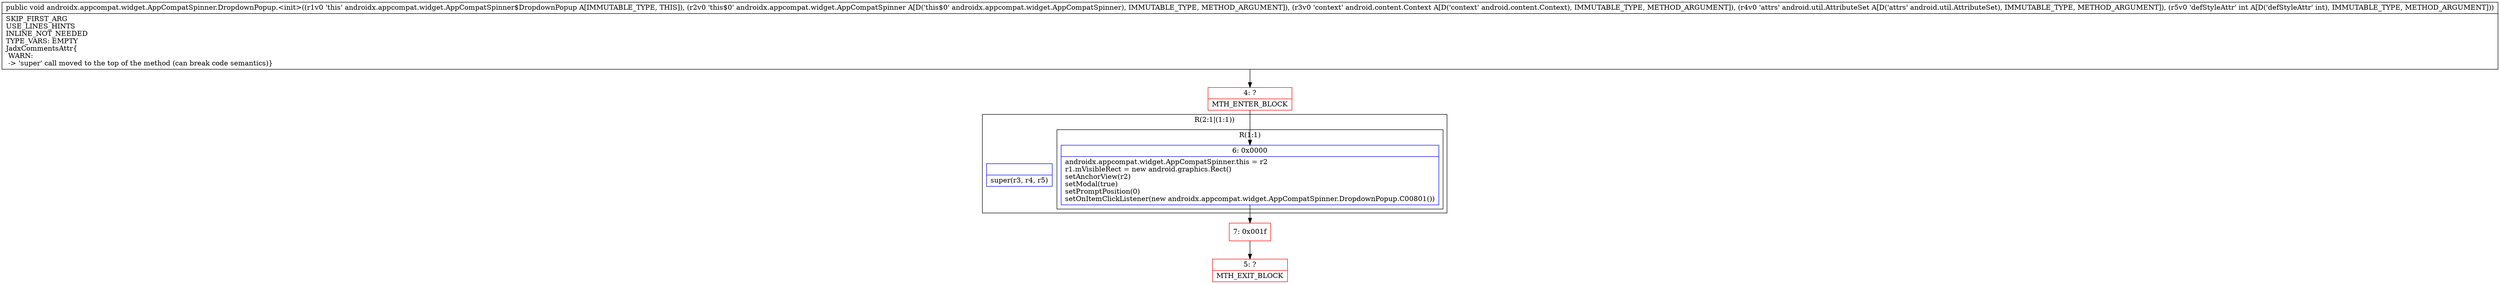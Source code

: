digraph "CFG forandroidx.appcompat.widget.AppCompatSpinner.DropdownPopup.\<init\>(Landroidx\/appcompat\/widget\/AppCompatSpinner;Landroid\/content\/Context;Landroid\/util\/AttributeSet;I)V" {
subgraph cluster_Region_1006474961 {
label = "R(2:1|(1:1))";
node [shape=record,color=blue];
Node_InsnContainer_386728246 [shape=record,label="{|super(r3, r4, r5)\l}"];
subgraph cluster_Region_489226276 {
label = "R(1:1)";
node [shape=record,color=blue];
Node_6 [shape=record,label="{6\:\ 0x0000|androidx.appcompat.widget.AppCompatSpinner.this = r2\lr1.mVisibleRect = new android.graphics.Rect()\lsetAnchorView(r2)\lsetModal(true)\lsetPromptPosition(0)\lsetOnItemClickListener(new androidx.appcompat.widget.AppCompatSpinner.DropdownPopup.C00801())\l}"];
}
}
Node_4 [shape=record,color=red,label="{4\:\ ?|MTH_ENTER_BLOCK\l}"];
Node_7 [shape=record,color=red,label="{7\:\ 0x001f}"];
Node_5 [shape=record,color=red,label="{5\:\ ?|MTH_EXIT_BLOCK\l}"];
MethodNode[shape=record,label="{public void androidx.appcompat.widget.AppCompatSpinner.DropdownPopup.\<init\>((r1v0 'this' androidx.appcompat.widget.AppCompatSpinner$DropdownPopup A[IMMUTABLE_TYPE, THIS]), (r2v0 'this$0' androidx.appcompat.widget.AppCompatSpinner A[D('this$0' androidx.appcompat.widget.AppCompatSpinner), IMMUTABLE_TYPE, METHOD_ARGUMENT]), (r3v0 'context' android.content.Context A[D('context' android.content.Context), IMMUTABLE_TYPE, METHOD_ARGUMENT]), (r4v0 'attrs' android.util.AttributeSet A[D('attrs' android.util.AttributeSet), IMMUTABLE_TYPE, METHOD_ARGUMENT]), (r5v0 'defStyleAttr' int A[D('defStyleAttr' int), IMMUTABLE_TYPE, METHOD_ARGUMENT]))  | SKIP_FIRST_ARG\lUSE_LINES_HINTS\lINLINE_NOT_NEEDED\lTYPE_VARS: EMPTY\lJadxCommentsAttr\{\l WARN: \l \-\> 'super' call moved to the top of the method (can break code semantics)\}\l}"];
MethodNode -> Node_4;Node_6 -> Node_7;
Node_4 -> Node_6;
Node_7 -> Node_5;
}


